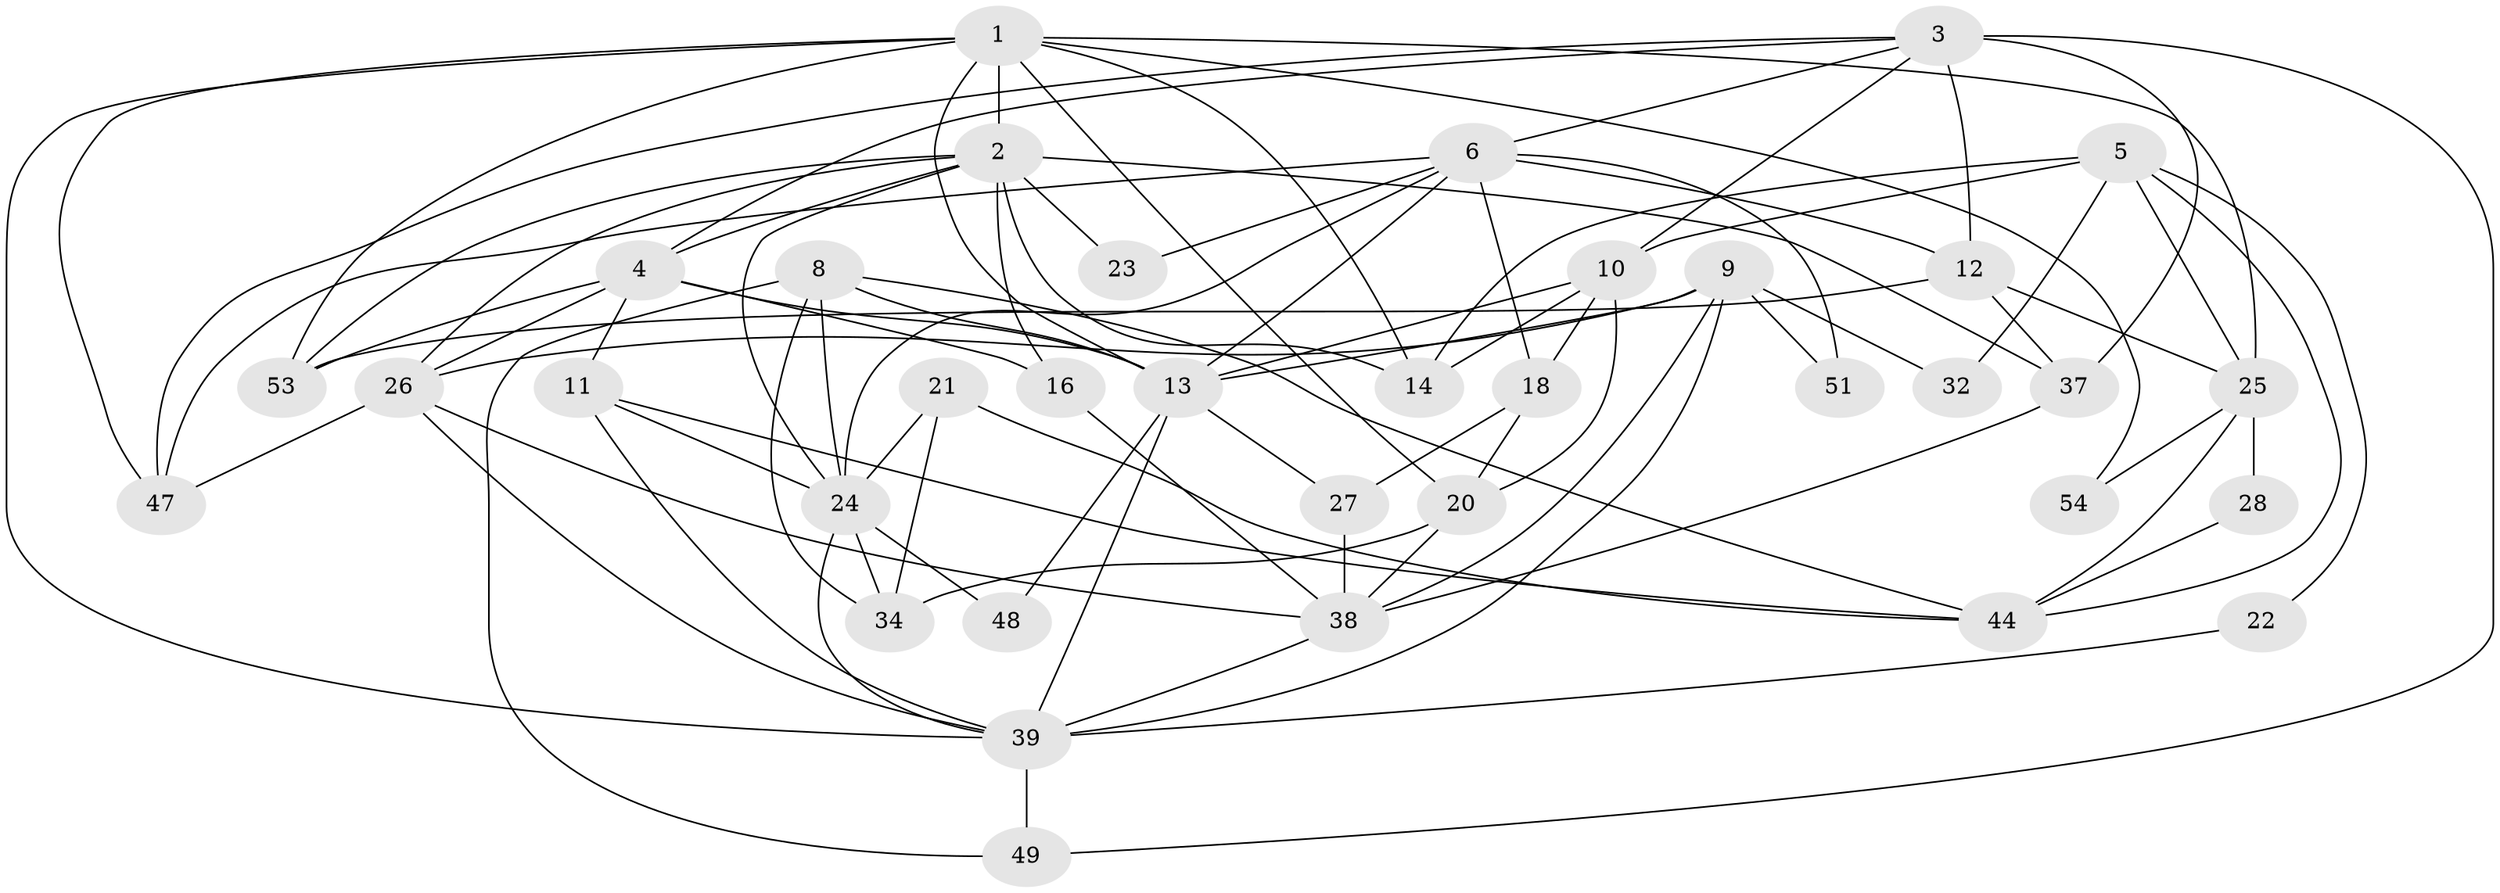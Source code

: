 // original degree distribution, {5: 0.2, 4: 0.2727272727272727, 6: 0.12727272727272726, 3: 0.2545454545454545, 2: 0.12727272727272726, 7: 0.01818181818181818}
// Generated by graph-tools (version 1.1) at 2025/11/02/27/25 16:11:24]
// undirected, 36 vertices, 89 edges
graph export_dot {
graph [start="1"]
  node [color=gray90,style=filled];
  1 [super="+15"];
  2 [super="+7"];
  3 [super="+35"];
  4 [super="+45"];
  5 [super="+30"];
  6 [super="+31"];
  8;
  9 [super="+52"];
  10 [super="+17"];
  11;
  12 [super="+40"];
  13 [super="+29"];
  14;
  16;
  18 [super="+19"];
  20;
  21;
  22;
  23;
  24 [super="+36"];
  25 [super="+43"];
  26 [super="+33"];
  27;
  28;
  32;
  34 [super="+46"];
  37;
  38 [super="+42"];
  39 [super="+41"];
  44 [super="+50"];
  47 [super="+55"];
  48;
  49;
  51;
  53;
  54;
  1 -- 53;
  1 -- 14;
  1 -- 39;
  1 -- 2;
  1 -- 20;
  1 -- 54;
  1 -- 25;
  1 -- 13;
  1 -- 47;
  2 -- 4;
  2 -- 14;
  2 -- 16;
  2 -- 53;
  2 -- 37;
  2 -- 23;
  2 -- 24;
  2 -- 26;
  3 -- 49;
  3 -- 12;
  3 -- 37;
  3 -- 6;
  3 -- 10;
  3 -- 47;
  3 -- 4;
  4 -- 16;
  4 -- 53;
  4 -- 26;
  4 -- 13;
  4 -- 11;
  5 -- 44;
  5 -- 10 [weight=2];
  5 -- 22;
  5 -- 25;
  5 -- 32;
  5 -- 14;
  6 -- 23;
  6 -- 51;
  6 -- 24;
  6 -- 12;
  6 -- 18;
  6 -- 13;
  6 -- 47;
  8 -- 13;
  8 -- 24;
  8 -- 49;
  8 -- 34;
  8 -- 44;
  9 -- 26;
  9 -- 32;
  9 -- 51;
  9 -- 13;
  9 -- 38;
  9 -- 39;
  10 -- 20;
  10 -- 14;
  10 -- 18;
  10 -- 13;
  11 -- 24;
  11 -- 44;
  11 -- 39;
  12 -- 37;
  12 -- 25;
  12 -- 53;
  13 -- 48 [weight=2];
  13 -- 39;
  13 -- 27;
  16 -- 38;
  18 -- 20;
  18 -- 27;
  20 -- 34;
  20 -- 38;
  21 -- 44;
  21 -- 34;
  21 -- 24;
  22 -- 39;
  24 -- 48;
  24 -- 34;
  24 -- 39;
  25 -- 44;
  25 -- 54;
  25 -- 28;
  26 -- 39;
  26 -- 47;
  26 -- 38;
  27 -- 38;
  28 -- 44;
  37 -- 38;
  38 -- 39;
  39 -- 49;
}
